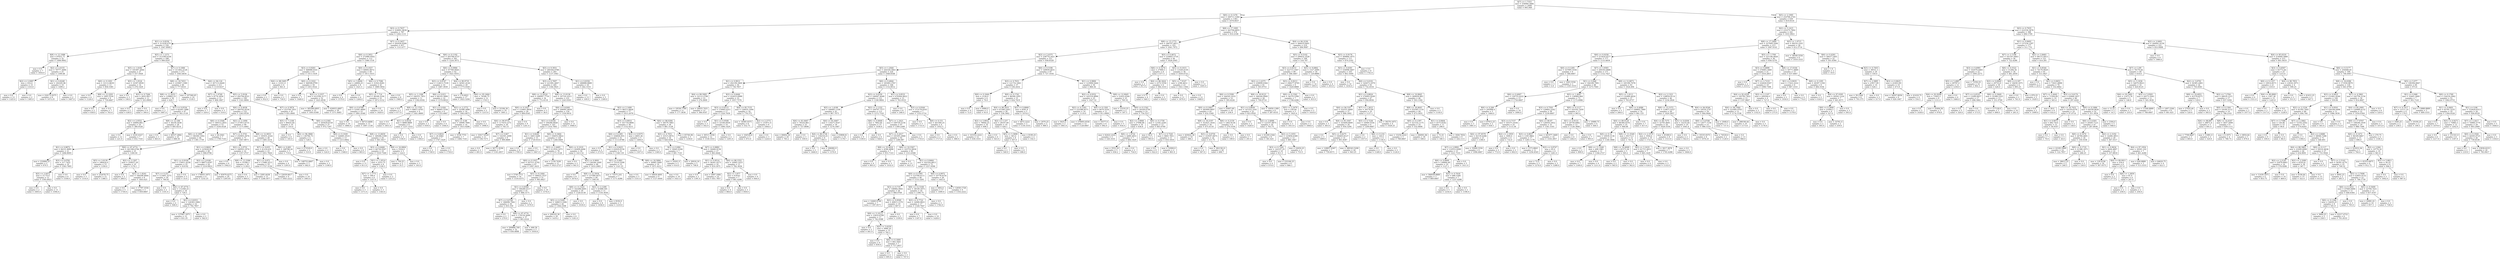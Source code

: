 digraph Tree {
node [shape=box] ;
0 [label="X[7] <= 1.7353\nmse = 334069.3484\nsamples = 2000\nvalue = 995.949"] ;
1 [label="X[0] <= 0.1276\nmse = 349711.5364\nsamples = 1361\nvalue = 1079.0037"] ;
0 -> 1 [labeldistance=2.5, labelangle=45, headlabel="True"] ;
2 [label="X[3] <= 0.7637\nmse = 318091.0838\nsamples = 787\nvalue = 1202.1131"] ;
1 -> 2 ;
3 [label="X[1] <= 0.8256\nmse = 313226.679\nsamples = 330\nvalue = 1047.8909"] ;
2 -> 3 ;
4 [label="X[8] <= 12.1088\nmse = 97631.71\nsamples = 32\nvalue = 1498.9062"] ;
3 -> 4 ;
5 [label="mse = 0.0\nsamples = 7\nvalue = 1854.0"] ;
4 -> 5 ;
6 [label="X[2] <= 2.0155\nmse = 79777.3696\nsamples = 25\nvalue = 1399.48"] ;
4 -> 6 ;
7 [label="X[2] <= 2.0087\nmse = 416.0\nsamples = 15\nvalue = 1333.0"] ;
6 -> 7 ;
8 [label="mse = 0.0\nsamples = 13\nvalue = 1325.0"] ;
7 -> 8 ;
9 [label="mse = 0.0\nsamples = 2\nvalue = 1385.0"] ;
7 -> 9 ;
10 [label="X[1] <= 0.8248\nmse = 182245.96\nsamples = 10\nvalue = 1499.2"] ;
6 -> 10 ;
11 [label="mse = 224175.9375\nsamples = 8\nvalue = 1472.25"] ;
10 -> 11 ;
12 [label="mse = 0.0\nsamples = 2\nvalue = 1607.0"] ;
10 -> 12 ;
13 [label="X[5] <= 1.1273\nmse = 312189.0336\nsamples = 298\nvalue = 999.4597"] ;
3 -> 13 ;
14 [label="X[5] <= 1.0182\nmse = 105387.2044\nsamples = 27\nvalue = 557.5926"] ;
13 -> 14 ;
15 [label="X[0] <= 0.1001\nmse = 33112.8639\nsamples = 13\nvalue = 858.5385"] ;
14 -> 15 ;
16 [label="mse = 0.0\nsamples = 4\nvalue = 1126.0"] ;
15 -> 16 ;
17 [label="X[8] <= 12.2293\nmse = 1905.5556\nsamples = 9\nvalue = 739.6667"] ;
15 -> 17 ;
18 [label="mse = 0.0\nsamples = 2\nvalue = 658.0"] ;
17 -> 18 ;
19 [label="mse = 0.0\nsamples = 7\nvalue = 763.0"] ;
17 -> 19 ;
20 [label="X[5] <= 1.0524\nmse = 10307.6939\nsamples = 14\nvalue = 278.1429"] ;
14 -> 20 ;
21 [label="mse = 0.0\nsamples = 3\nvalue = 106.0"] ;
20 -> 21 ;
22 [label="X[3] <= 0.7266\nmse = 2832.9917\nsamples = 11\nvalue = 325.0909"] ;
20 -> 22 ;
23 [label="mse = 0.0\nsamples = 2\nvalue = 438.0"] ;
22 -> 23 ;
24 [label="mse = 0.0\nsamples = 9\nvalue = 300.0"] ;
22 -> 24 ;
25 [label="X[7] <= 0.1066\nmse = 311402.2128\nsamples = 271\nvalue = 1043.4834"] ;
13 -> 25 ;
26 [label="X[8] <= 18.7453\nmse = 235847.1389\nsamples = 60\nvalue = 777.8333"] ;
25 -> 26 ;
27 [label="X[8] <= 11.0253\nmse = 129883.53\nsamples = 50\nvalue = 629.7"] ;
26 -> 27 ;
28 [label="mse = 0.0\nsamples = 3\nvalue = 1687.0"] ;
27 -> 28 ;
29 [label="X[7] <= 0.0534\nmse = 62265.1888\nsamples = 47\nvalue = 562.2128"] ;
27 -> 29 ;
30 [label="X[2] <= 2.0552\nmse = 44894.892\nsamples = 19\nvalue = 380.0526"] ;
29 -> 30 ;
31 [label="mse = 0.0\nsamples = 12\nvalue = 221.0"] ;
30 -> 31 ;
32 [label="mse = 4145.6327\nsamples = 7\nvalue = 652.7143"] ;
30 -> 32 ;
33 [label="X[8] <= 12.188\nmse = 36256.5038\nsamples = 28\nvalue = 685.8214"] ;
29 -> 33 ;
34 [label="mse = 0.0\nsamples = 3\nvalue = 663.0"] ;
33 -> 34 ;
35 [label="mse = 40537.2864\nsamples = 25\nvalue = 688.56"] ;
33 -> 35 ;
36 [label="mse = 107360.65\nsamples = 10\nvalue = 1518.5"] ;
26 -> 36 ;
37 [label="X[4] <= 84.124\nmse = 307113.4449\nsamples = 211\nvalue = 1119.0237"] ;
25 -> 37 ;
38 [label="X[7] <= 1.0749\nmse = 8774.3056\nsamples = 12\nvalue = 408.1667"] ;
37 -> 38 ;
39 [label="mse = 0.0\nsamples = 7\nvalue = 329.0"] ;
38 -> 39 ;
40 [label="mse = 0.0\nsamples = 5\nvalue = 519.0"] ;
38 -> 40 ;
41 [label="X[5] <= 5.9104\nmse = 292794.8521\nsamples = 199\nvalue = 1161.8894"] ;
37 -> 41 ;
42 [label="X[6] <= 0.4038\nmse = 260762.8334\nsamples = 152\nvalue = 1263.9539"] ;
41 -> 42 ;
43 [label="X[6] <= 0.3546\nmse = 190512.2855\nsamples = 53\nvalue = 1436.4528"] ;
42 -> 43 ;
44 [label="X[6] <= 0.1895\nmse = 196360.1002\nsamples = 46\nvalue = 1381.1739"] ;
43 -> 44 ;
45 [label="X[1] <= 0.8872\nmse = 94331.8685\nsamples = 21\nvalue = 1496.8095"] ;
44 -> 45 ;
46 [label="mse = 232806.25\nsamples = 2\nvalue = 670.5"] ;
45 -> 46 ;
47 [label="X[3] <= 0.6782\nmse = 317.7452\nsamples = 19\nvalue = 1583.7895"] ;
45 -> 47 ;
48 [label="X[5] <= 2.0472\nmse = 15.7515\nsamples = 13\nvalue = 1595.6923"] ;
47 -> 48 ;
49 [label="mse = 0.0\nsamples = 2\nvalue = 1605.0"] ;
48 -> 49 ;
50 [label="mse = 0.0\nsamples = 11\nvalue = 1594.0"] ;
48 -> 50 ;
51 [label="mse = 0.0\nsamples = 6\nvalue = 1558.0"] ;
47 -> 51 ;
52 [label="X[4] <= 87.4774\nmse = 261396.6784\nsamples = 25\nvalue = 1284.04"] ;
44 -> 52 ;
53 [label="X[5] <= 3.0139\nmse = 186424.0\nsamples = 15\nvalue = 1356.0"] ;
52 -> 53 ;
54 [label="mse = 0.0\nsamples = 3\nvalue = 1314.0"] ;
53 -> 54 ;
55 [label="mse = 232478.75\nsamples = 12\nvalue = 1366.5"] ;
53 -> 55 ;
56 [label="X[2] <= 2.1307\nmse = 354437.29\nsamples = 10\nvalue = 1176.1"] ;
52 -> 56 ;
57 [label="mse = 0.0\nsamples = 2\nvalue = 266.0"] ;
56 -> 57 ;
58 [label="X[5] <= 1.8241\nmse = 184208.4844\nsamples = 8\nvalue = 1403.625"] ;
56 -> 58 ;
59 [label="mse = 0.0\nsamples = 5\nvalue = 1730.0"] ;
58 -> 59 ;
60 [label="mse = 17797.5556\nsamples = 3\nvalue = 859.6667"] ;
58 -> 60 ;
61 [label="mse = 44.2041\nsamples = 7\nvalue = 1799.7143"] ;
43 -> 61 ;
62 [label="X[2] <= 2.1499\nmse = 273913.6731\nsamples = 99\nvalue = 1171.6061"] ;
42 -> 62 ;
63 [label="X[7] <= 0.3741\nmse = 250903.3676\nsamples = 71\nvalue = 1047.8873"] ;
62 -> 63 ;
64 [label="X[1] <= 0.9602\nmse = 225628.02\nsamples = 49\nvalue = 908.9796"] ;
63 -> 64 ;
65 [label="X[1] <= 0.9104\nmse = 176911.8336\nsamples = 25\nvalue = 619.92"] ;
64 -> 65 ;
66 [label="X[7] <= 0.251\nmse = 113491.3275\nsamples = 20\nvalue = 766.65"] ;
65 -> 66 ;
67 [label="mse = 0.0\nsamples = 2\nvalue = 1101.0"] ;
66 -> 67 ;
68 [label="X[4] <= 87.4774\nmse = 112300.25\nsamples = 18\nvalue = 729.5"] ;
66 -> 68 ;
69 [label="mse = 0.0\nsamples = 4\nvalue = 508.0"] ;
68 -> 69 ;
70 [label="X[1] <= 0.8353\nmse = 126363.1684\nsamples = 14\nvalue = 792.7857"] ;
68 -> 70 ;
71 [label="mse = 137067.1875\nsamples = 12\nvalue = 831.25"] ;
70 -> 71 ;
72 [label="mse = 0.0\nsamples = 2\nvalue = 562.0"] ;
70 -> 72 ;
73 [label="mse = 0.0\nsamples = 5\nvalue = 33.0"] ;
65 -> 73 ;
74 [label="X[2] <= 2.0166\nmse = 98673.6597\nsamples = 24\nvalue = 1210.0833"] ;
64 -> 74 ;
75 [label="mse = 176055.1875\nsamples = 4\nvalue = 1232.25"] ;
74 -> 75 ;
76 [label="mse = 83079.4275\nsamples = 20\nvalue = 1205.65"] ;
74 -> 76 ;
77 [label="X[2] <= 2.0752\nmse = 168503.1074\nsamples = 22\nvalue = 1357.2727"] ;
63 -> 77 ;
78 [label="mse = 0.0\nsamples = 6\nvalue = 1942.0"] ;
77 -> 78 ;
79 [label="X[8] <= 13.3396\nmse = 55396.5\nsamples = 16\nvalue = 1138.0"] ;
77 -> 79 ;
80 [label="mse = 0.0\nsamples = 3\nvalue = 660.0"] ;
79 -> 80 ;
81 [label="mse = 3285.4438\nsamples = 13\nvalue = 1248.3077"] ;
79 -> 81 ;
82 [label="X[8] <= 12.0653\nmse = 195031.4324\nsamples = 28\nvalue = 1485.3214"] ;
62 -> 82 ;
83 [label="X[7] <= 0.635\nmse = 41216.431\nsamples = 23\nvalue = 1651.7826"] ;
82 -> 83 ;
84 [label="X[1] <= 0.872\nmse = 17088.3213\nsamples = 19\nvalue = 1727.3158"] ;
83 -> 84 ;
85 [label="mse = 22639.0617\nsamples = 9\nvalue = 1643.2222"] ;
84 -> 85 ;
86 [label="mse = 0.0\nsamples = 10\nvalue = 1803.0"] ;
84 -> 86 ;
87 [label="mse = 0.0\nsamples = 4\nvalue = 1293.0"] ;
83 -> 87 ;
88 [label="X[6] <= 0.683\nmse = 188788.24\nsamples = 5\nvalue = 719.6"] ;
82 -> 88 ;
89 [label="mse = 148752.6667\nsamples = 3\nvalue = 462.0"] ;
88 -> 89 ;
90 [label="mse = 0.0\nsamples = 2\nvalue = 1106.0"] ;
88 -> 90 ;
91 [label="X[7] <= 0.5874\nmse = 253744.7931\nsamples = 47\nvalue = 831.8085"] ;
41 -> 91 ;
92 [label="X[5] <= 7.1166\nmse = 86425.64\nsamples = 10\nvalue = 310.4"] ;
91 -> 92 ;
93 [label="mse = 0.0\nsamples = 6\nvalue = 165.0"] ;
92 -> 93 ;
94 [label="X[4] <= 96.3868\nmse = 136784.75\nsamples = 4\nvalue = 528.5"] ;
92 -> 94 ;
95 [label="mse = 273529.0\nsamples = 2\nvalue = 533.0"] ;
94 -> 95 ;
96 [label="mse = 0.0\nsamples = 2\nvalue = 524.0"] ;
94 -> 96 ;
97 [label="X[6] <= 0.2385\nmse = 205629.8729\nsamples = 37\nvalue = 972.7297"] ;
91 -> 97 ;
98 [label="X[0] <= 0.1029\nmse = 144681.0533\nsamples = 13\nvalue = 1215.8462"] ;
97 -> 98 ;
99 [label="mse = 0.0\nsamples = 7\nvalue = 1568.0"] ;
98 -> 99 ;
100 [label="mse = 0.0\nsamples = 6\nvalue = 805.0"] ;
98 -> 100 ;
101 [label="X[8] <= 13.6659\nmse = 189286.5399\nsamples = 24\nvalue = 841.0417"] ;
97 -> 101 ;
102 [label="X[3] <= 0.6468\nmse = 66736.9307\nsamples = 19\nvalue = 1029.7368"] ;
101 -> 102 ;
103 [label="mse = 0.0\nsamples = 11\nvalue = 811.0"] ;
102 -> 103 ;
104 [label="X[1] <= 1.0514\nmse = 2253.75\nsamples = 8\nvalue = 1330.5"] ;
102 -> 104 ;
105 [label="X[7] <= 1.1771\nmse = 196.0\nsamples = 6\nvalue = 1357.0"] ;
104 -> 105 ;
106 [label="mse = 0.0\nsamples = 3\nvalue = 1371.0"] ;
105 -> 106 ;
107 [label="mse = 0.0\nsamples = 3\nvalue = 1343.0"] ;
105 -> 107 ;
108 [label="mse = 0.0\nsamples = 2\nvalue = 1251.0"] ;
104 -> 108 ;
109 [label="X[8] <= 16.0804\nmse = 5524.0\nsamples = 5\nvalue = 124.0"] ;
101 -> 109 ;
110 [label="mse = 756.25\nsamples = 2\nvalue = 35.5"] ;
109 -> 110 ;
111 [label="mse = 0.0\nsamples = 3\nvalue = 183.0"] ;
109 -> 111 ;
112 [label="X[7] <= 0.3457\nmse = 292026.9584\nsamples = 457\nvalue = 1313.477"] ;
2 -> 112 ;
113 [label="X[6] <= 0.3951\nmse = 272980.9502\nsamples = 112\nvalue = 1588.1518"] ;
112 -> 113 ;
114 [label="X[3] <= 0.9261\nmse = 368086.9161\nsamples = 63\nvalue = 1413.1429"] ;
113 -> 114 ;
115 [label="X[4] <= 88.5485\nmse = 12321.0\nsamples = 4\nvalue = 841.0"] ;
114 -> 115 ;
116 [label="mse = 0.0\nsamples = 2\nvalue = 952.0"] ;
115 -> 116 ;
117 [label="mse = 0.0\nsamples = 2\nvalue = 730.0"] ;
115 -> 117 ;
118 [label="X[0] <= 0.1022\nmse = 368508.9785\nsamples = 59\nvalue = 1451.9322"] ;
114 -> 118 ;
119 [label="mse = 0.0\nsamples = 7\nvalue = 1649.0"] ;
118 -> 119 ;
120 [label="X[2] <= 2.2357\nmse = 412184.3177\nsamples = 52\nvalue = 1425.4038"] ;
118 -> 120 ;
121 [label="mse = 385288.6805\nsamples = 23\nvalue = 1493.4348"] ;
120 -> 121 ;
122 [label="mse = 426933.4887\nsamples = 29\nvalue = 1371.4483"] ;
120 -> 122 ;
123 [label="X[0] <= 0.1027\nmse = 60692.6672\nsamples = 49\nvalue = 1813.1633"] ;
113 -> 123 ;
124 [label="X[5] <= 3.8004\nmse = 24806.25\nsamples = 8\nvalue = 1421.5"] ;
123 -> 124 ;
125 [label="mse = 0.0\nsamples = 4\nvalue = 1579.0"] ;
124 -> 125 ;
126 [label="mse = 0.0\nsamples = 4\nvalue = 1264.0"] ;
124 -> 126 ;
127 [label="X[6] <= 0.7586\nmse = 31922.8281\nsamples = 41\nvalue = 1889.5854"] ;
123 -> 127 ;
128 [label="X[5] <= 7.714\nmse = 38168.3104\nsamples = 33\nvalue = 1872.5152"] ;
127 -> 128 ;
129 [label="X[6] <= 0.4788\nmse = 53581.9849\nsamples = 23\nvalue = 1891.4348"] ;
128 -> 129 ;
130 [label="mse = 0.0\nsamples = 10\nvalue = 1884.0"] ;
129 -> 130 ;
131 [label="mse = 94723.6686\nsamples = 13\nvalue = 1897.1538"] ;
129 -> 131 ;
132 [label="mse = 0.0\nsamples = 10\nvalue = 1829.0"] ;
128 -> 132 ;
133 [label="mse = 0.0\nsamples = 8\nvalue = 1960.0"] ;
127 -> 133 ;
134 [label="X[6] <= 0.1192\nmse = 265766.0737\nsamples = 345\nvalue = 1224.3072"] ;
112 -> 134 ;
135 [label="X[6] <= 0.0966\nmse = 97768.0926\nsamples = 62\nvalue = 1621.9355"] ;
134 -> 135 ;
136 [label="X[3] <= 0.8747\nmse = 114613.7539\nsamples = 33\nvalue = 1487.3939"] ;
135 -> 136 ;
137 [label="X[5] <= 1.1306\nmse = 160351.7851\nsamples = 11\nvalue = 1302.8182"] ;
136 -> 137 ;
138 [label="mse = 0.0\nsamples = 2\nvalue = 677.0"] ;
137 -> 138 ;
139 [label="X[8] <= 12.1763\nmse = 89611.8765\nsamples = 9\nvalue = 1441.8889"] ;
137 -> 139 ;
140 [label="mse = 0.0\nsamples = 3\nvalue = 1851.0"] ;
139 -> 140 ;
141 [label="X[1] <= 0.8534\nmse = 8888.8889\nsamples = 6\nvalue = 1237.3333"] ;
139 -> 141 ;
142 [label="mse = 0.0\nsamples = 2\nvalue = 1104.0"] ;
141 -> 142 ;
143 [label="mse = 0.0\nsamples = 4\nvalue = 1304.0"] ;
141 -> 143 ;
144 [label="X[6] <= 0.015\nmse = 66193.5806\nsamples = 22\nvalue = 1579.6818"] ;
136 -> 144 ;
145 [label="X[1] <= 0.926\nmse = 86805.5556\nsamples = 6\nvalue = 1355.6667"] ;
144 -> 145 ;
146 [label="mse = 0.0\nsamples = 2\nvalue = 939.0"] ;
145 -> 146 ;
147 [label="mse = 0.0\nsamples = 4\nvalue = 1564.0"] ;
145 -> 147 ;
148 [label="X[2] <= 2.2772\nmse = 32588.5898\nsamples = 16\nvalue = 1663.6875"] ;
144 -> 148 ;
149 [label="X[5] <= 4.08\nmse = 18996.7806\nsamples = 14\nvalue = 1615.9286"] ;
148 -> 149 ;
150 [label="X[7] <= 0.6832\nmse = 20.4082\nsamples = 7\nvalue = 1747.1429"] ;
149 -> 150 ;
151 [label="mse = 0.0\nsamples = 2\nvalue = 1740.0"] ;
150 -> 151 ;
152 [label="mse = 0.0\nsamples = 5\nvalue = 1750.0"] ;
150 -> 152 ;
153 [label="mse = 3538.7755\nsamples = 7\nvalue = 1484.7143"] ;
149 -> 153 ;
154 [label="mse = 0.0\nsamples = 2\nvalue = 1998.0"] ;
148 -> 154 ;
155 [label="X[4] <= 90.9735\nmse = 34561.4126\nsamples = 29\nvalue = 1775.0345"] ;
135 -> 155 ;
156 [label="mse = 174.6021\nsamples = 17\nvalue = 1825.5294"] ;
155 -> 156 ;
157 [label="X[4] <= 95.2464\nmse = 74546.75\nsamples = 12\nvalue = 1703.5"] ;
155 -> 157 ;
158 [label="mse = 0.0\nsamples = 2\nvalue = 1215.0"] ;
157 -> 158 ;
159 [label="mse = 32184.36\nsamples = 10\nvalue = 1801.2"] ;
157 -> 159 ;
160 [label="X[5] <= 9.3931\nmse = 260344.0788\nsamples = 283\nvalue = 1137.1943"] ;
134 -> 160 ;
161 [label="X[3] <= 0.7697\nmse = 223381.4007\nsamples = 265\nvalue = 1184.3925"] ;
160 -> 161 ;
162 [label="X[8] <= 12.9524\nmse = 206947.7716\nsamples = 34\nvalue = 772.4118"] ;
161 -> 162 ;
163 [label="X[0] <= 0.1027\nmse = 133601.8954\nsamples = 29\nvalue = 899.0345"] ;
162 -> 163 ;
164 [label="X[4] <= 90.9735\nmse = 117419.1275\nsamples = 20\nvalue = 745.15"] ;
163 -> 164 ;
165 [label="mse = 33017.6529\nsamples = 11\nvalue = 536.7273"] ;
164 -> 165 ;
166 [label="X[7] <= 0.667\nmse = 102591.2099\nsamples = 9\nvalue = 999.8889"] ;
164 -> 166 ;
167 [label="mse = 0.0\nsamples = 2\nvalue = 491.0"] ;
166 -> 167 ;
168 [label="mse = 36771.9184\nsamples = 7\nvalue = 1145.2857"] ;
166 -> 168 ;
169 [label="mse = 0.0\nsamples = 9\nvalue = 1241.0"] ;
163 -> 169 ;
170 [label="mse = 0.0\nsamples = 5\nvalue = 38.0"] ;
162 -> 170 ;
171 [label="X[8] <= 13.0136\nmse = 197141.6311\nsamples = 231\nvalue = 1245.0303"] ;
161 -> 171 ;
172 [label="X[6] <= 0.6269\nmse = 206991.6654\nsamples = 154\nvalue = 1359.9416"] ;
171 -> 172 ;
173 [label="X[1] <= 0.8356\nmse = 194266.8928\nsamples = 143\nvalue = 1314.7063"] ;
172 -> 173 ;
174 [label="X[1] <= 0.8249\nmse = 3465.5289\nsamples = 15\nvalue = 1729.9333"] ;
173 -> 174 ;
175 [label="mse = 0.0\nsamples = 8\nvalue = 1785.0"] ;
174 -> 175 ;
176 [label="mse = 0.0\nsamples = 7\nvalue = 1667.0"] ;
174 -> 176 ;
177 [label="X[6] <= 0.3464\nmse = 194053.9822\nsamples = 128\nvalue = 1266.0469"] ;
173 -> 177 ;
178 [label="X[2] <= 2.4485\nmse = 211916.1473\nsamples = 78\nvalue = 1171.5128"] ;
177 -> 178 ;
179 [label="X[0] <= 0.1027\nmse = 207511.4792\nsamples = 67\nvalue = 1097.3433"] ;
178 -> 179 ;
180 [label="mse = 5740.3711\nsamples = 16\nvalue = 1516.4375"] ;
179 -> 180 ;
181 [label="X[5] <= 8.1464\nmse = 198422.3537\nsamples = 51\nvalue = 965.8627"] ;
179 -> 181 ;
182 [label="X[1] <= 0.8584\nmse = 196280.4117\nsamples = 41\nvalue = 866.3171"] ;
181 -> 182 ;
183 [label="X[7] <= 0.6708\nmse = 186698.7942\nsamples = 39\nvalue = 835.359"] ;
182 -> 183 ;
184 [label="mse = 0.0\nsamples = 2\nvalue = 279.0"] ;
183 -> 184 ;
185 [label="X[4] <= 87.4774\nmse = 179154.5698\nsamples = 37\nvalue = 865.4324"] ;
183 -> 185 ;
186 [label="mse = 200866.749\nsamples = 32\nvalue = 836.4688"] ;
185 -> 186 ;
187 [label="mse = 466.56\nsamples = 5\nvalue = 1050.8"] ;
185 -> 187 ;
188 [label="mse = 0.0\nsamples = 2\nvalue = 1470.0"] ;
182 -> 188 ;
189 [label="mse = 0.0\nsamples = 10\nvalue = 1374.0"] ;
181 -> 189 ;
190 [label="mse = 1150.7438\nsamples = 11\nvalue = 1623.2727"] ;
178 -> 190 ;
191 [label="X[0] <= 0.1019\nmse = 130499.4496\nsamples = 50\nvalue = 1413.52"] ;
177 -> 191 ;
192 [label="mse = 0.0\nsamples = 2\nvalue = 941.0"] ;
191 -> 192 ;
193 [label="X[3] <= 0.9091\nmse = 126246.1649\nsamples = 48\nvalue = 1433.2083"] ;
191 -> 193 ;
194 [label="mse = 0.0\nsamples = 8\nvalue = 1674.0"] ;
193 -> 194 ;
195 [label="X[8] <= 12.5934\nmse = 137580.0475\nsamples = 40\nvalue = 1385.05"] ;
193 -> 195 ;
196 [label="X[8] <= 11.5241\nmse = 162288.4495\nsamples = 29\nvalue = 1328.4138"] ;
195 -> 196 ;
197 [label="X[5] <= 4.5249\nmse = 168613.1006\nsamples = 26\nvalue = 1364.2308"] ;
196 -> 197 ;
198 [label="mse = 206103.36\nsamples = 20\nvalue = 1419.2"] ;
197 -> 198 ;
199 [label="mse = 0.0\nsamples = 6\nvalue = 1181.0"] ;
197 -> 199 ;
200 [label="mse = 0.0\nsamples = 3\nvalue = 1018.0"] ;
196 -> 200 ;
201 [label="X[2] <= 2.1299\nmse = 41688.595\nsamples = 11\nvalue = 1534.3636"] ;
195 -> 201 ;
202 [label="mse = 0.0\nsamples = 8\nvalue = 1656.0"] ;
201 -> 202 ;
203 [label="mse = 8192.0\nsamples = 3\nvalue = 1210.0"] ;
201 -> 203 ;
204 [label="mse = 0.0\nsamples = 11\nvalue = 1948.0"] ;
172 -> 204 ;
205 [label="X[2] <= 2.1499\nmse = 98213.9828\nsamples = 77\nvalue = 1015.2078"] ;
171 -> 205 ;
206 [label="X[3] <= 0.8914\nmse = 101718.9806\nsamples = 38\nvalue = 1152.4211"] ;
205 -> 206 ;
207 [label="X[6] <= 0.2385\nmse = 104826.955\nsamples = 33\nvalue = 1113.8788"] ;
206 -> 207 ;
208 [label="mse = 0.0\nsamples = 2\nvalue = 273.0"] ;
207 -> 208 ;
209 [label="X[1] <= 0.9425\nmse = 63029.0156\nsamples = 31\nvalue = 1168.129"] ;
207 -> 209 ;
210 [label="X[1] <= 0.883\nmse = 75510.5208\nsamples = 12\nvalue = 1321.25"] ;
209 -> 210 ;
211 [label="mse = 75575.102\nsamples = 7\nvalue = 1171.4286"] ;
210 -> 211 ;
212 [label="mse = 0.0\nsamples = 5\nvalue = 1531.0"] ;
210 -> 212 ;
213 [label="X[8] <= 18.5884\nmse = 30985.5069\nsamples = 19\nvalue = 1071.4211"] ;
209 -> 213 ;
214 [label="mse = 59450.4691\nsamples = 9\nvalue = 1127.4444"] ;
213 -> 214 ;
215 [label="mse = 0.0\nsamples = 10\nvalue = 1021.0"] ;
213 -> 215 ;
216 [label="X[3] <= 0.9375\nmse = 6693.36\nsamples = 5\nvalue = 1406.8"] ;
206 -> 216 ;
217 [label="mse = 0.0\nsamples = 2\nvalue = 1507.0"] ;
216 -> 217 ;
218 [label="mse = 0.0\nsamples = 3\nvalue = 1340.0"] ;
216 -> 218 ;
219 [label="X[4] <= 98.0394\nmse = 58579.7883\nsamples = 39\nvalue = 881.5128"] ;
205 -> 219 ;
220 [label="X[5] <= 4.7051\nmse = 33515.0874\nsamples = 34\nvalue = 826.0294"] ;
219 -> 220 ;
221 [label="X[1] <= 0.884\nmse = 19045.9184\nsamples = 7\nvalue = 681.7143"] ;
220 -> 221 ;
222 [label="mse = 10201.0\nsamples = 2\nvalue = 614.0"] ;
221 -> 222 ;
223 [label="mse = 20016.16\nsamples = 5\nvalue = 708.8"] ;
221 -> 223 ;
224 [label="X[7] <= 0.8882\nmse = 30466.9136\nsamples = 27\nvalue = 863.4444"] ;
220 -> 224 ;
225 [label="X[1] <= 0.8514\nmse = 36261.0273\nsamples = 16\nvalue = 919.1875"] ;
224 -> 225 ;
226 [label="mse = 0.0\nsamples = 2\nvalue = 1391.0"] ;
225 -> 226 ;
227 [label="mse = 5097.1684\nsamples = 14\nvalue = 851.7857"] ;
225 -> 227 ;
228 [label="X[4] <= 88.1552\nmse = 10945.3223\nsamples = 11\nvalue = 782.3636"] ;
224 -> 228 ;
229 [label="X[2] <= 3.877\nmse = 8.8163\nsamples = 7\nvalue = 861.4286"] ;
228 -> 229 ;
230 [label="mse = 0.0\nsamples = 4\nvalue = 864.0"] ;
229 -> 230 ;
231 [label="mse = 0.0\nsamples = 3\nvalue = 858.0"] ;
229 -> 231 ;
232 [label="mse = 0.0\nsamples = 4\nvalue = 644.0"] ;
228 -> 232 ;
233 [label="mse = 65740.96\nsamples = 5\nvalue = 1258.8"] ;
219 -> 233 ;
234 [label="X[1] <= 0.8356\nmse = 288888.8889\nsamples = 18\nvalue = 442.3333"] ;
160 -> 234 ;
235 [label="mse = 0.0\nsamples = 13\nvalue = 109.0"] ;
234 -> 235 ;
236 [label="mse = 0.0\nsamples = 5\nvalue = 1309.0"] ;
234 -> 236 ;
237 [label="X[8] <= 17.1095\nmse = 343794.6855\nsamples = 574\nvalue = 910.2108"] ;
1 -> 237 ;
238 [label="X[8] <= 15.1772\nmse = 284707.0011\nsamples = 355\nvalue = 1041.7972"] ;
237 -> 238 ;
239 [label="X[2] <= 2.4375\nmse = 238774.2421\nsamples = 311\nvalue = 958.8328"] ;
238 -> 239 ;
240 [label="X[5] <= 1.2044\nmse = 244320.5843\nsamples = 224\nvalue = 1048.8348"] ;
239 -> 240 ;
241 [label="X[1] <= 0.9012\nmse = 292199.3469\nsamples = 56\nvalue = 736.7857"] ;
240 -> 241 ;
242 [label="X[4] <= 89.5995\nmse = 32112.2798\nsamples = 23\nvalue = 276.2609"] ;
241 -> 242 ;
243 [label="mse = 19536.7769\nsamples = 11\nvalue = 177.3636"] ;
242 -> 243 ;
244 [label="mse = 26455.7431\nsamples = 12\nvalue = 366.9167"] ;
242 -> 244 ;
245 [label="X[3] <= 0.6446\nmse = 222633.6988\nsamples = 33\nvalue = 1057.7576"] ;
241 -> 245 ;
246 [label="X[3] <= 0.6115\nmse = 170945.0311\nsamples = 17\nvalue = 1320.7059"] ;
245 -> 246 ;
247 [label="mse = 0.0\nsamples = 3\nvalue = 502.0"] ;
246 -> 247 ;
248 [label="X[1] <= 0.9508\nmse = 33166.6939\nsamples = 14\nvalue = 1496.1429"] ;
246 -> 248 ;
249 [label="mse = 30511.5556\nsamples = 12\nvalue = 1530.3333"] ;
248 -> 249 ;
250 [label="mse = 0.0\nsamples = 2\nvalue = 1291.0"] ;
248 -> 250 ;
251 [label="X[4] <= 85.7155\nmse = 126035.1094\nsamples = 16\nvalue = 778.375"] ;
245 -> 251 ;
252 [label="mse = 18385.9375\nsamples = 8\nvalue = 552.75"] ;
251 -> 252 ;
253 [label="X[2] <= 2.2772\nmse = 131871.0\nsamples = 8\nvalue = 1004.0"] ;
251 -> 253 ;
254 [label="mse = 164529.6\nsamples = 5\nvalue = 872.0"] ;
253 -> 254 ;
255 [label="mse = 0.0\nsamples = 3\nvalue = 1224.0"] ;
253 -> 255 ;
256 [label="X[6] <= 0.4844\nmse = 185083.3767\nsamples = 168\nvalue = 1152.8512"] ;
240 -> 256 ;
257 [label="X[3] <= 0.6359\nmse = 140047.4048\nsamples = 153\nvalue = 1190.9804"] ;
256 -> 257 ;
258 [label="X[5] <= 1.4199\nmse = 168485.1338\nsamples = 41\nvalue = 967.7073"] ;
257 -> 258 ;
259 [label="X[4] <= 81.6467\nmse = 78324.983\nsamples = 23\nvalue = 727.8696"] ;
258 -> 259 ;
260 [label="mse = 66602.56\nsamples = 20\nvalue = 783.2"] ;
259 -> 260 ;
261 [label="mse = 0.0\nsamples = 3\nvalue = 359.0"] ;
259 -> 261 ;
262 [label="X[4] <= 81.6467\nmse = 116271.9167\nsamples = 18\nvalue = 1274.1667"] ;
258 -> 262 ;
263 [label="X[4] <= 80.5726\nmse = 156218.25\nsamples = 8\nvalue = 1393.5"] ;
262 -> 263 ;
264 [label="mse = 0.0\nsamples = 2\nvalue = 1464.0"] ;
263 -> 264 ;
265 [label="mse = 206082.0\nsamples = 6\nvalue = 1370.0"] ;
263 -> 265 ;
266 [label="mse = 63808.61\nsamples = 10\nvalue = 1178.7"] ;
262 -> 266 ;
267 [label="X[2] <= 2.1332\nmse = 104707.7577\nsamples = 112\nvalue = 1272.7143"] ;
257 -> 267 ;
268 [label="X[6] <= 0.0646\nmse = 7862.64\nsamples = 15\nvalue = 1036.6"] ;
267 -> 268 ;
269 [label="mse = 0.0\nsamples = 9\nvalue = 1109.0"] ;
268 -> 269 ;
270 [label="mse = 0.0\nsamples = 6\nvalue = 928.0"] ;
268 -> 270 ;
271 [label="X[7] <= 1.2421\nmse = 109729.5156\nsamples = 97\nvalue = 1309.2268"] ;
267 -> 271 ;
272 [label="X[7] <= 0.2017\nmse = 105305.2968\nsamples = 92\nvalue = 1286.087"] ;
271 -> 272 ;
273 [label="X[8] <= 10.4016\nmse = 4596.4898\nsamples = 7\nvalue = 953.7143"] ;
272 -> 273 ;
274 [label="mse = 0.0\nsamples = 4\nvalue = 895.0"] ;
273 -> 274 ;
275 [label="mse = 0.0\nsamples = 3\nvalue = 1032.0"] ;
273 -> 275 ;
276 [label="X[8] <= 10.5567\nmse = 103752.0836\nsamples = 85\nvalue = 1313.4588"] ;
272 -> 276 ;
277 [label="mse = 0.0\nsamples = 13\nvalue = 1621.0"] ;
276 -> 277 ;
278 [label="X[1] <= 0.8464\nmse = 102324.4813\nsamples = 72\nvalue = 1257.9306"] ;
276 -> 278 ;
279 [label="X[0] <= 0.1995\nmse = 123766.6111\nsamples = 46\nvalue = 1153.3261"] ;
278 -> 279 ;
280 [label="X[3] <= 0.719\nmse = 108982.9941\nsamples = 26\nvalue = 966.0769"] ;
279 -> 280 ;
281 [label="mse = 14460.9796\nsamples = 7\nvalue = 1397.8571"] ;
280 -> 281 ;
282 [label="X[3] <= 0.8569\nmse = 49815.1579\nsamples = 19\nvalue = 807.0"] ;
280 -> 282 ;
283 [label="X[8] <= 11.8113\nmse = 15610.8789\nsamples = 17\nvalue = 742.0588"] ;
282 -> 283 ;
284 [label="mse = 0.0\nsamples = 2\nvalue = 441.0"] ;
283 -> 284 ;
285 [label="X[5] <= 5.6259\nmse = 3996.16\nsamples = 15\nvalue = 782.2"] ;
283 -> 285 ;
286 [label="mse = 0.0\nsamples = 8\nvalue = 839.0"] ;
285 -> 286 ;
287 [label="X[6] <= 0.1809\nmse = 662.2041\nsamples = 7\nvalue = 717.2857"] ;
285 -> 287 ;
288 [label="mse = 0.0\nsamples = 4\nvalue = 695.0"] ;
287 -> 288 ;
289 [label="mse = 0.0\nsamples = 3\nvalue = 747.0"] ;
287 -> 289 ;
290 [label="mse = 0.0\nsamples = 2\nvalue = 1359.0"] ;
282 -> 290 ;
291 [label="X[8] <= 12.5169\nmse = 38149.1875\nsamples = 20\nvalue = 1396.75"] ;
279 -> 291 ;
292 [label="X[3] <= 0.7722\nmse = 14068.0623\nsamples = 17\nvalue = 1328.7647"] ;
291 -> 292 ;
293 [label="mse = 0.0\nsamples = 7\nvalue = 1187.0"] ;
292 -> 293 ;
294 [label="mse = 0.0\nsamples = 10\nvalue = 1428.0"] ;
292 -> 294 ;
295 [label="mse = 0.0\nsamples = 3\nvalue = 1782.0"] ;
291 -> 295 ;
296 [label="X[6] <= 0.0972\nmse = 10778.6154\nsamples = 26\nvalue = 1443.0"] ;
278 -> 296 ;
297 [label="mse = 3402.0\nsamples = 17\nvalue = 1490.0"] ;
296 -> 297 ;
298 [label="mse = 12658.1728\nsamples = 9\nvalue = 1354.2222"] ;
296 -> 298 ;
299 [label="mse = 0.0\nsamples = 5\nvalue = 1735.0"] ;
271 -> 299 ;
300 [label="X[1] <= 0.8533\nmse = 478364.0622\nsamples = 15\nvalue = 763.9333"] ;
256 -> 300 ;
301 [label="mse = 0.0\nsamples = 8\nvalue = 248.0"] ;
300 -> 301 ;
302 [label="X[3] <= 0.9344\nmse = 373178.8163\nsamples = 7\nvalue = 1353.5714"] ;
300 -> 302 ;
303 [label="mse = 0.0\nsamples = 3\nvalue = 1755.0"] ;
302 -> 303 ;
304 [label="X[0] <= 0.151\nmse = 441560.25\nsamples = 4\nvalue = 1052.5"] ;
302 -> 304 ;
305 [label="mse = 0.0\nsamples = 2\nvalue = 1717.0"] ;
304 -> 305 ;
306 [label="mse = 0.0\nsamples = 2\nvalue = 388.0"] ;
304 -> 306 ;
307 [label="X[6] <= 0.5186\nmse = 149939.4031\nsamples = 87\nvalue = 727.1034"] ;
239 -> 307 ;
308 [label="X[3] <= 0.7031\nmse = 121732.1841\nsamples = 37\nvalue = 536.2432"] ;
307 -> 308 ;
309 [label="X[0] <= 0.1644\nmse = 2126.0\nsamples = 6\nvalue = 79.0"] ;
308 -> 309 ;
310 [label="mse = 0.0\nsamples = 4\nvalue = 72.0"] ;
309 -> 310 ;
311 [label="mse = 6084.0\nsamples = 2\nvalue = 93.0"] ;
309 -> 311 ;
312 [label="X[0] <= 0.1742\nmse = 96584.3205\nsamples = 31\nvalue = 624.7419"] ;
308 -> 312 ;
313 [label="X[4] <= 89.2031\nmse = 67266.2263\nsamples = 26\nvalue = 538.3462"] ;
312 -> 313 ;
314 [label="X[2] <= 5.8932\nmse = 78944.25\nsamples = 16\nvalue = 608.5"] ;
313 -> 314 ;
315 [label="mse = 103352.2222\nsamples = 12\nvalue = 630.3333"] ;
314 -> 315 ;
316 [label="mse = 0.0\nsamples = 4\nvalue = 543.0"] ;
314 -> 316 ;
317 [label="X[2] <= 5.337\nmse = 28107.69\nsamples = 10\nvalue = 426.1"] ;
313 -> 317 ;
318 [label="X[5] <= 5.5808\nmse = 363.0\nsamples = 8\nvalue = 507.0"] ;
317 -> 318 ;
319 [label="mse = 0.0\nsamples = 2\nvalue = 540.0"] ;
318 -> 319 ;
320 [label="mse = 0.0\nsamples = 6\nvalue = 496.0"] ;
318 -> 320 ;
321 [label="mse = 8190.25\nsamples = 2\nvalue = 102.5"] ;
317 -> 321 ;
322 [label="X[1] <= 0.8866\nmse = 8391.6\nsamples = 5\nvalue = 1074.0"] ;
312 -> 322 ;
323 [label="mse = 4672.2222\nsamples = 3\nvalue = 1130.3333"] ;
322 -> 323 ;
324 [label="mse = 2070.25\nsamples = 2\nvalue = 989.5"] ;
322 -> 324 ;
325 [label="X[1] <= 0.9806\nmse = 123908.5444\nsamples = 50\nvalue = 868.34"] ;
307 -> 325 ;
326 [label="X[2] <= 4.9352\nmse = 145518.4896\nsamples = 25\nvalue = 1027.52"] ;
325 -> 326 ;
327 [label="X[2] <= 4.1293\nmse = 233386.8571\nsamples = 14\nvalue = 1119.0"] ;
326 -> 327 ;
328 [label="mse = 5625.0\nsamples = 2\nvalue = 1061.0"] ;
327 -> 328 ;
329 [label="mse = 270693.0556\nsamples = 12\nvalue = 1128.6667"] ;
327 -> 329 ;
330 [label="X[0] <= 0.1393\nmse = 9479.3554\nsamples = 11\nvalue = 911.0909"] ;
326 -> 330 ;
331 [label="mse = 16577.0\nsamples = 6\nvalue = 892.0"] ;
330 -> 331 ;
332 [label="mse = 0.0\nsamples = 5\nvalue = 934.0"] ;
330 -> 332 ;
333 [label="X[8] <= 12.9045\nmse = 51622.0544\nsamples = 25\nvalue = 709.16"] ;
325 -> 333 ;
334 [label="mse = 12210.25\nsamples = 2\nvalue = 187.5"] ;
333 -> 334 ;
335 [label="X[0] <= 0.1541\nmse = 29328.0756\nsamples = 23\nvalue = 754.5217"] ;
333 -> 335 ;
336 [label="X[2] <= 3.9066\nmse = 27098.96\nsamples = 10\nvalue = 636.8"] ;
335 -> 336 ;
337 [label="mse = 62422.2222\nsamples = 3\nvalue = 526.3333"] ;
336 -> 337 ;
338 [label="X[6] <= 1.9722\nmse = 4489.2653\nsamples = 7\nvalue = 684.1429"] ;
336 -> 338 ;
339 [label="mse = 3552.16\nsamples = 5\nvalue = 656.2"] ;
338 -> 339 ;
340 [label="mse = 0.0\nsamples = 2\nvalue = 754.0"] ;
338 -> 340 ;
341 [label="X[0] <= 0.1758\nmse = 12182.2249\nsamples = 13\nvalue = 845.0769"] ;
335 -> 341 ;
342 [label="mse = 64.0\nsamples = 2\nvalue = 993.0"] ;
341 -> 342 ;
343 [label="X[7] <= 0.7545\nmse = 9683.7851\nsamples = 11\nvalue = 818.1818"] ;
341 -> 343 ;
344 [label="mse = 0.0\nsamples = 9\nvalue = 822.0"] ;
343 -> 344 ;
345 [label="mse = 52900.0\nsamples = 2\nvalue = 801.0"] ;
343 -> 345 ;
346 [label="X[5] <= 6.4672\nmse = 216843.5718\nsamples = 44\nvalue = 1628.2045"] ;
238 -> 346 ;
347 [label="X[6] <= 0.3274\nmse = 27969.5\nsamples = 8\nvalue = 677.5"] ;
346 -> 347 ;
348 [label="mse = 0.0\nsamples = 2\nvalue = 957.0"] ;
347 -> 348 ;
349 [label="X[4] <= 86.3424\nmse = 2572.5556\nsamples = 6\nvalue = 584.3333"] ;
347 -> 349 ;
350 [label="mse = 6.75\nsamples = 4\nvalue = 548.5"] ;
349 -> 350 ;
351 [label="mse = 0.0\nsamples = 2\nvalue = 656.0"] ;
349 -> 351 ;
352 [label="X[5] <= 9.1615\nmse = 13328.4159\nsamples = 36\nvalue = 1839.4722"] ;
346 -> 352 ;
353 [label="X[5] <= 7.9147\nmse = 2396.4612\nsamples = 23\nvalue = 1921.1304"] ;
352 -> 353 ;
354 [label="mse = 0.0\nsamples = 11\nvalue = 1870.0"] ;
353 -> 354 ;
355 [label="mse = 0.0\nsamples = 12\nvalue = 1968.0"] ;
353 -> 355 ;
356 [label="mse = 0.0\nsamples = 13\nvalue = 1695.0"] ;
352 -> 356 ;
357 [label="X[4] <= 94.2236\nmse = 366010.6401\nsamples = 219\nvalue = 696.9087"] ;
237 -> 357 ;
358 [label="X[5] <= 9.5102\nmse = 299432.3528\nsamples = 108\nvalue = 518.787"] ;
357 -> 358 ;
359 [label="X[3] <= 0.8151\nmse = 322715.3567\nsamples = 90\nvalue = 596.5667"] ;
358 -> 359 ;
360 [label="X[2] <= 2.4375\nmse = 239699.0364\nsamples = 81\nvalue = 503.9753"] ;
359 -> 360 ;
361 [label="X[6] <= 0.5599\nmse = 244541.9331\nsamples = 53\nvalue = 395.6226"] ;
360 -> 361 ;
362 [label="X[0] <= 0.1663\nmse = 285909.9697\nsamples = 43\nvalue = 432.5349"] ;
361 -> 362 ;
363 [label="X[8] <= 18.2197\nmse = 352421.1834\nsamples = 34\nvalue = 475.4118"] ;
362 -> 363 ;
364 [label="mse = 420422.56\nsamples = 10\nvalue = 388.2"] ;
363 -> 364 ;
365 [label="X[3] <= 0.6759\nmse = 319597.6875\nsamples = 24\nvalue = 511.75"] ;
363 -> 365 ;
366 [label="mse = 0.0\nsamples = 4\nvalue = 587.0"] ;
365 -> 366 ;
367 [label="mse = 382158.21\nsamples = 20\nvalue = 496.7"] ;
365 -> 367 ;
368 [label="X[6] <= 0.2159\nmse = 1462.9136\nsamples = 9\nvalue = 270.5556"] ;
362 -> 368 ;
369 [label="mse = 0.0\nsamples = 2\nvalue = 199.0"] ;
368 -> 369 ;
370 [label="mse = 0.0\nsamples = 7\nvalue = 291.0"] ;
368 -> 370 ;
371 [label="mse = 35607.69\nsamples = 10\nvalue = 236.9"] ;
361 -> 371 ;
372 [label="X[8] <= 18.9123\nmse = 166244.9949\nsamples = 28\nvalue = 709.0714"] ;
360 -> 372 ;
373 [label="X[1] <= 0.8836\nmse = 147252.3161\nsamples = 22\nvalue = 823.9545"] ;
372 -> 373 ;
374 [label="mse = 0.0\nsamples = 2\nvalue = 1426.0"] ;
373 -> 374 ;
375 [label="X[2] <= 2.6088\nmse = 122107.0875\nsamples = 20\nvalue = 763.75"] ;
373 -> 375 ;
376 [label="mse = 61200.2344\nsamples = 8\nvalue = 581.625"] ;
375 -> 376 ;
377 [label="X[2] <= 5.1055\nmse = 125856.6389\nsamples = 12\nvalue = 885.1667"] ;
375 -> 377 ;
378 [label="X[3] <= 0.7292\nmse = 142337.25\nsamples = 10\nvalue = 911.5"] ;
377 -> 378 ;
379 [label="mse = 0.0\nsamples = 4\nvalue = 979.0"] ;
378 -> 379 ;
380 [label="mse = 232166.25\nsamples = 6\nvalue = 866.5"] ;
378 -> 380 ;
381 [label="mse = 22650.25\nsamples = 2\nvalue = 753.5"] ;
377 -> 381 ;
382 [label="mse = 10050.1389\nsamples = 6\nvalue = 287.8333"] ;
372 -> 382 ;
383 [label="X[3] <= 0.9213\nmse = 298277.8765\nsamples = 9\nvalue = 1429.8889"] ;
359 -> 383 ;
384 [label="X[0] <= 0.1562\nmse = 34370.5306\nsamples = 7\nvalue = 1708.4286"] ;
383 -> 384 ;
385 [label="X[5] <= 5.2479\nmse = 230.64\nsamples = 5\nvalue = 1825.4"] ;
384 -> 385 ;
386 [label="mse = 0.0\nsamples = 3\nvalue = 1813.0"] ;
385 -> 386 ;
387 [label="mse = 0.0\nsamples = 2\nvalue = 1844.0"] ;
385 -> 387 ;
388 [label="mse = 0.0\nsamples = 2\nvalue = 1416.0"] ;
384 -> 388 ;
389 [label="mse = 0.0\nsamples = 2\nvalue = 455.0"] ;
383 -> 389 ;
390 [label="X[5] <= 9.6862\nmse = 1527.2099\nsamples = 18\nvalue = 129.8889"] ;
358 -> 390 ;
391 [label="mse = 0.0\nsamples = 14\nvalue = 109.0"] ;
390 -> 391 ;
392 [label="mse = 0.0\nsamples = 4\nvalue = 203.0"] ;
390 -> 392 ;
393 [label="X[3] <= 0.9176\nmse = 369884.1875\nsamples = 111\nvalue = 870.2162"] ;
357 -> 393 ;
394 [label="X[3] <= 0.6391\nmse = 334998.5607\nsamples = 103\nvalue = 802.5049"] ;
393 -> 394 ;
395 [label="mse = 0.0\nsamples = 10\nvalue = 1454.0"] ;
394 -> 395 ;
396 [label="X[6] <= 0.4102\nmse = 320473.1079\nsamples = 93\nvalue = 732.4516"] ;
394 -> 396 ;
397 [label="X[1] <= 0.8824\nmse = 276993.9249\nsamples = 47\nvalue = 956.8936"] ;
396 -> 397 ;
398 [label="X[4] <= 94.519\nmse = 332551.6669\nsamples = 37\nvalue = 908.1892"] ;
397 -> 398 ;
399 [label="mse = 0.0\nsamples = 3\nvalue = 383.0"] ;
398 -> 399 ;
400 [label="X[4] <= 95.1047\nmse = 335409.6609\nsamples = 34\nvalue = 954.5294"] ;
398 -> 400 ;
401 [label="mse = 0.0\nsamples = 3\nvalue = 1499.0"] ;
400 -> 401 ;
402 [label="X[5] <= 9.6275\nmse = 336403.8127\nsamples = 31\nvalue = 901.8387"] ;
400 -> 402 ;
403 [label="mse = 128857.8367\nsamples = 7\nvalue = 759.8571"] ;
402 -> 403 ;
404 [label="mse = 389343.5208\nsamples = 24\nvalue = 943.25"] ;
402 -> 404 ;
405 [label="X[7] <= 1.3623\nmse = 30179.09\nsamples = 10\nvalue = 1137.1"] ;
397 -> 405 ;
406 [label="X[5] <= 4.7238\nmse = 10949.5556\nsamples = 6\nvalue = 1209.6667"] ;
405 -> 406 ;
407 [label="mse = 0.0\nsamples = 2\nvalue = 1357.0"] ;
406 -> 407 ;
408 [label="X[6] <= 0.216\nmse = 144.0\nsamples = 4\nvalue = 1136.0"] ;
406 -> 408 ;
409 [label="mse = 0.0\nsamples = 2\nvalue = 1148.0"] ;
408 -> 409 ;
410 [label="mse = 0.0\nsamples = 2\nvalue = 1124.0"] ;
408 -> 410 ;
411 [label="mse = 39276.1875\nsamples = 4\nvalue = 1028.25"] ;
405 -> 411 ;
412 [label="X[8] <= 19.9845\nmse = 260839.983\nsamples = 46\nvalue = 503.1304"] ;
396 -> 412 ;
413 [label="X[8] <= 18.4643\nmse = 252565.1116\nsamples = 44\nvalue = 473.5455"] ;
412 -> 413 ;
414 [label="X[0] <= 0.1397\nmse = 321532.1175\nsamples = 33\nvalue = 532.0606"] ;
413 -> 414 ;
415 [label="mse = 15254.2222\nsamples = 3\nvalue = 768.6667"] ;
414 -> 415 ;
416 [label="mse = 346001.84\nsamples = 30\nvalue = 508.4"] ;
414 -> 416 ;
417 [label="X[1] <= 0.8464\nmse = 4575.8182\nsamples = 11\nvalue = 298.0"] ;
413 -> 417 ;
418 [label="mse = 72.25\nsamples = 2\nvalue = 180.5"] ;
417 -> 418 ;
419 [label="mse = 1826.7654\nsamples = 9\nvalue = 324.1111"] ;
417 -> 419 ;
420 [label="mse = 0.0\nsamples = 2\nvalue = 1154.0"] ;
412 -> 420 ;
421 [label="mse = 0.0\nsamples = 8\nvalue = 1742.0"] ;
393 -> 421 ;
422 [label="X[5] <= 2.1995\nmse = 254768.3745\nsamples = 639\nvalue = 819.0516"] ;
0 -> 422 [labeldistance=2.5, labelangle=-45, headlabel="False"] ;
423 [label="X[2] <= 5.1415\nmse = 235275.7892\nsamples = 241\nvalue = 1031.8921"] ;
422 -> 423 ;
424 [label="X[8] <= 17.2469\nmse = 227009.3284\nsamples = 213\nvalue = 1087.0141"] ;
423 -> 424 ;
425 [label="X[6] <= 0.0258\nmse = 215424.0577\nsamples = 177\nvalue = 1133.4859"] ;
424 -> 425 ;
426 [label="X[0] <= 0.1295\nmse = 337995.5556\nsamples = 6\nvalue = 584.6667"] ;
425 -> 426 ;
427 [label="mse = 0.0\nsamples = 3\nvalue = 4.0"] ;
426 -> 427 ;
428 [label="mse = 1643.5556\nsamples = 3\nvalue = 1165.3333"] ;
426 -> 428 ;
429 [label="X[7] <= 3.9583\nmse = 200183.9689\nsamples = 171\nvalue = 1152.7427"] ;
425 -> 429 ;
430 [label="X[1] <= 0.846\nmse = 184189.7991\nsamples = 88\nvalue = 1273.7045"] ;
429 -> 430 ;
431 [label="X[6] <= 0.4007\nmse = 139755.0222\nsamples = 15\nvalue = 1750.6667"] ;
430 -> 431 ;
432 [label="X[6] <= 0.206\nmse = 295998.4\nsamples = 5\nvalue = 1464.0"] ;
431 -> 432 ;
433 [label="mse = 0.0\nsamples = 3\nvalue = 1881.0"] ;
432 -> 433 ;
434 [label="mse = 87912.25\nsamples = 2\nvalue = 838.5"] ;
432 -> 434 ;
435 [label="mse = 0.0\nsamples = 10\nvalue = 1894.0"] ;
431 -> 435 ;
436 [label="X[5] <= 1.4047\nmse = 136969.964\nsamples = 73\nvalue = 1175.6986"] ;
430 -> 436 ;
437 [label="X[3] <= 0.7593\nmse = 129683.2242\nsamples = 56\nvalue = 1239.6607"] ;
436 -> 437 ;
438 [label="X[3] <= 0.7157\nmse = 105371.9104\nsamples = 25\nvalue = 1113.36"] ;
437 -> 438 ;
439 [label="X[4] <= 97.8579\nmse = 92159.4286\nsamples = 21\nvalue = 1186.0"] ;
438 -> 439 ;
440 [label="X[7] <= 2.9992\nmse = 110553.9289\nsamples = 15\nvalue = 1221.7333"] ;
439 -> 440 ;
441 [label="X[6] <= 0.6849\nmse = 138964.49\nsamples = 10\nvalue = 1127.1"] ;
440 -> 441 ;
442 [label="mse = 366938.8889\nsamples = 3\nvalue = 869.6667"] ;
441 -> 442 ;
443 [label="X[3] <= 0.7018\nmse = 686.5306\nsamples = 7\nvalue = 1237.4286"] ;
441 -> 443 ;
444 [label="mse = 0.0\nsamples = 5\nvalue = 1254.0"] ;
443 -> 444 ;
445 [label="mse = 0.0\nsamples = 2\nvalue = 1196.0"] ;
443 -> 445 ;
446 [label="mse = 0.0\nsamples = 5\nvalue = 1411.0"] ;
440 -> 446 ;
447 [label="mse = 35000.5556\nsamples = 6\nvalue = 1096.6667"] ;
439 -> 447 ;
448 [label="X[2] <= 2.1959\nmse = 1600.0\nsamples = 4\nvalue = 732.0"] ;
438 -> 448 ;
449 [label="mse = 0.0\nsamples = 2\nvalue = 772.0"] ;
448 -> 449 ;
450 [label="mse = 0.0\nsamples = 2\nvalue = 692.0"] ;
448 -> 450 ;
451 [label="X[4] <= 90.87\nmse = 126050.1852\nsamples = 31\nvalue = 1341.5161"] ;
437 -> 451 ;
452 [label="X[3] <= 0.8057\nmse = 1185.9862\nsamples = 17\nvalue = 1265.1176"] ;
451 -> 452 ;
453 [label="mse = 1573.8843\nsamples = 11\nvalue = 1256.4545"] ;
452 -> 453 ;
454 [label="X[3] <= 0.8747\nmse = 85.0\nsamples = 6\nvalue = 1281.0"] ;
452 -> 454 ;
455 [label="mse = 72.0\nsamples = 3\nvalue = 1274.0"] ;
454 -> 455 ;
456 [label="mse = 0.0\nsamples = 3\nvalue = 1288.0"] ;
454 -> 456 ;
457 [label="mse = 261977.3469\nsamples = 14\nvalue = 1434.2857"] ;
451 -> 457 ;
458 [label="X[0] <= 0.1117\nmse = 103102.7059\nsamples = 17\nvalue = 965.0"] ;
436 -> 458 ;
459 [label="X[1] <= 0.9133\nmse = 20756.6982\nsamples = 13\nvalue = 1126.3846"] ;
458 -> 459 ;
460 [label="mse = 0.0\nsamples = 6\nvalue = 1282.0"] ;
459 -> 460 ;
461 [label="mse = 0.0\nsamples = 7\nvalue = 993.0"] ;
459 -> 461 ;
462 [label="mse = 10980.75\nsamples = 4\nvalue = 440.5"] ;
458 -> 462 ;
463 [label="X[8] <= 12.6873\nmse = 185180.7078\nsamples = 83\nvalue = 1024.494"] ;
429 -> 463 ;
464 [label="X[5] <= 1.0111\nmse = 132489.4624\nsamples = 37\nvalue = 763.6757"] ;
463 -> 464 ;
465 [label="mse = 0.0\nsamples = 5\nvalue = 268.0"] ;
464 -> 465 ;
466 [label="X[6] <= 0.4086\nmse = 108802.7969\nsamples = 32\nvalue = 841.125"] ;
464 -> 466 ;
467 [label="X[4] <= 89.0129\nmse = 86384.9376\nsamples = 25\nvalue = 948.68"] ;
466 -> 467 ;
468 [label="X[0] <= 0.12\nmse = 10939.3136\nsamples = 13\nvalue = 1140.3846"] ;
467 -> 468 ;
469 [label="mse = 0.0\nsamples = 2\nvalue = 899.0"] ;
468 -> 469 ;
470 [label="X[8] <= 11.5549\nmse = 408.1983\nsamples = 11\nvalue = 1184.2727"] ;
468 -> 470 ;
471 [label="mse = 0.0\nsamples = 7\nvalue = 1169.0"] ;
470 -> 471 ;
472 [label="mse = 0.0\nsamples = 4\nvalue = 1211.0"] ;
470 -> 472 ;
473 [label="X[8] <= 11.5549\nmse = 85173.5\nsamples = 12\nvalue = 741.0"] ;
467 -> 473 ;
474 [label="X[8] <= 10.4008\nmse = 81573.36\nsamples = 5\nvalue = 595.2"] ;
473 -> 474 ;
475 [label="mse = 0.0\nsamples = 2\nvalue = 945.0"] ;
474 -> 475 ;
476 [label="mse = 0.0\nsamples = 3\nvalue = 362.0"] ;
474 -> 476 ;
477 [label="X[2] <= 3.1619\nmse = 61715.2653\nsamples = 7\nvalue = 845.1429"] ;
473 -> 477 ;
478 [label="mse = 0.0\nsamples = 4\nvalue = 630.0"] ;
477 -> 478 ;
479 [label="mse = 0.0\nsamples = 3\nvalue = 1132.0"] ;
477 -> 479 ;
480 [label="mse = 0.0\nsamples = 7\nvalue = 457.0"] ;
466 -> 480 ;
481 [label="X[2] <= 2.1323\nmse = 128834.8114\nsamples = 46\nvalue = 1234.2826"] ;
463 -> 481 ;
482 [label="X[8] <= 15.5372\nmse = 110671.6327\nsamples = 28\nvalue = 1420.2857"] ;
481 -> 482 ;
483 [label="X[4] <= 84.7275\nmse = 32793.4691\nsamples = 18\nvalue = 1628.5556"] ;
482 -> 483 ;
484 [label="X[2] <= 2.1079\nmse = 3504.6\nsamples = 10\nvalue = 1721.0"] ;
483 -> 484 ;
485 [label="mse = 3017.3878\nsamples = 7\nvalue = 1745.4286"] ;
484 -> 485 ;
486 [label="mse = 0.0\nsamples = 3\nvalue = 1664.0"] ;
484 -> 486 ;
487 [label="mse = 45369.0\nsamples = 8\nvalue = 1513.0"] ;
483 -> 487 ;
488 [label="X[3] <= 0.6304\nmse = 32235.64\nsamples = 10\nvalue = 1045.4"] ;
482 -> 488 ;
489 [label="mse = 0.0\nsamples = 2\nvalue = 922.0"] ;
488 -> 489 ;
490 [label="mse = 35535.9375\nsamples = 8\nvalue = 1076.25"] ;
488 -> 490 ;
491 [label="X[4] <= 84.8546\nmse = 19554.2747\nsamples = 18\nvalue = 944.9444"] ;
481 -> 491 ;
492 [label="X[6] <= 0.0748\nmse = 12677.7156\nsamples = 15\nvalue = 986.5333"] ;
491 -> 492 ;
493 [label="mse = 74529.0\nsamples = 2\nvalue = 1120.0"] ;
492 -> 493 ;
494 [label="mse = 0.0\nsamples = 13\nvalue = 966.0"] ;
492 -> 494 ;
495 [label="mse = 2048.0\nsamples = 3\nvalue = 737.0"] ;
491 -> 495 ;
496 [label="X[5] <= 1.1709\nmse = 221146.0826\nsamples = 36\nvalue = 858.5278"] ;
424 -> 496 ;
497 [label="X[3] <= 0.6896\nmse = 276683.3469\nsamples = 21\nvalue = 1016.2857"] ;
496 -> 497 ;
498 [label="mse = 0.0\nsamples = 2\nvalue = 233.0"] ;
497 -> 498 ;
499 [label="X[7] <= 2.7219\nmse = 234426.9307\nsamples = 19\nvalue = 1098.7368"] ;
497 -> 499 ;
500 [label="X[4] <= 92.4358\nmse = 195782.7822\nsamples = 15\nvalue = 1197.8667"] ;
499 -> 500 ;
501 [label="X[4] <= 84.7064\nmse = 221685.9763\nsamples = 13\nvalue = 1174.1538"] ;
500 -> 501 ;
502 [label="mse = 288190.44\nsamples = 10\nvalue = 1173.6"] ;
501 -> 502 ;
503 [label="mse = 0.0\nsamples = 3\nvalue = 1176.0"] ;
501 -> 503 ;
504 [label="mse = 0.0\nsamples = 2\nvalue = 1352.0"] ;
500 -> 504 ;
505 [label="X[2] <= 2.1107\nmse = 204304.0\nsamples = 4\nvalue = 727.0"] ;
499 -> 505 ;
506 [label="mse = 0.0\nsamples = 2\nvalue = 275.0"] ;
505 -> 506 ;
507 [label="mse = 0.0\nsamples = 2\nvalue = 1179.0"] ;
505 -> 507 ;
508 [label="X[8] <= 17.6164\nmse = 59771.6889\nsamples = 15\nvalue = 637.6667"] ;
496 -> 508 ;
509 [label="X[1] <= 0.9035\nmse = 17422.2222\nsamples = 6\nvalue = 867.3333"] ;
508 -> 509 ;
510 [label="mse = 0.0\nsamples = 2\nvalue = 1054.0"] ;
509 -> 510 ;
511 [label="mse = 0.0\nsamples = 4\nvalue = 774.0"] ;
509 -> 511 ;
512 [label="X[0] <= 0.1295\nmse = 29397.1358\nsamples = 9\nvalue = 484.5556"] ;
508 -> 512 ;
513 [label="mse = 0.0\nsamples = 2\nvalue = 634.0"] ;
512 -> 513 ;
514 [label="X[4] <= 97.0395\nmse = 29592.1224\nsamples = 7\nvalue = 441.8571"] ;
512 -> 514 ;
515 [label="X[6] <= 0.2808\nmse = 21004.5\nsamples = 4\nvalue = 327.0"] ;
514 -> 515 ;
516 [label="mse = 0.0\nsamples = 2\nvalue = 395.0"] ;
515 -> 516 ;
517 [label="mse = 32761.0\nsamples = 2\nvalue = 259.0"] ;
515 -> 517 ;
518 [label="mse = 0.0\nsamples = 3\nvalue = 595.0"] ;
514 -> 518 ;
519 [label="X[5] <= 1.0715\nmse = 99216.3163\nsamples = 28\nvalue = 612.5714"] ;
423 -> 519 ;
520 [label="mse = 38160.5556\nsamples = 6\nvalue = 1019.3333"] ;
519 -> 520 ;
521 [label="X[6] <= 0.4261\nmse = 58437.1405\nsamples = 22\nvalue = 501.6364"] ;
519 -> 521 ;
522 [label="mse = 1.0\nsamples = 2\nvalue = 18.0"] ;
521 -> 522 ;
523 [label="X[3] <= 0.7403\nmse = 38551.3\nsamples = 20\nvalue = 550.0"] ;
521 -> 523 ;
524 [label="X[7] <= 2.5885\nmse = 23917.09\nsamples = 10\nvalue = 626.1"] ;
523 -> 524 ;
525 [label="mse = 39.2344\nsamples = 8\nvalue = 703.375"] ;
524 -> 525 ;
526 [label="mse = 0.0\nsamples = 2\nvalue = 317.0"] ;
524 -> 526 ;
527 [label="X[3] <= 0.8625\nmse = 41603.09\nsamples = 10\nvalue = 473.9"] ;
523 -> 527 ;
528 [label="mse = 34507.8056\nsamples = 6\nvalue = 420.1667"] ;
527 -> 528 ;
529 [label="mse = 41418.75\nsamples = 4\nvalue = 554.5"] ;
527 -> 529 ;
530 [label="X[3] <= 0.7935\nmse = 222530.3678\nsamples = 398\nvalue = 690.1709"] ;
422 -> 530 ;
531 [label="X[1] <= 0.8492\nmse = 137234.1297\nsamples = 177\nvalue = 511.774"] ;
530 -> 531 ;
532 [label="X[7] <= 2.7196\nmse = 161167.0663\nsamples = 56\nvalue = 722.4286"] ;
531 -> 532 ;
533 [label="X[3] <= 0.6981\nmse = 102079.4483\nsamples = 22\nvalue = 1095.2273"] ;
532 -> 533 ;
534 [label="X[5] <= 5.4887\nmse = 69787.0\nsamples = 12\nvalue = 1256.0"] ;
533 -> 534 ;
535 [label="X[4] <= 92.9208\nmse = 71605.5\nsamples = 8\nvalue = 1151.0"] ;
534 -> 535 ;
536 [label="mse = 0.0\nsamples = 3\nvalue = 1438.0"] ;
535 -> 536 ;
537 [label="mse = 35494.56\nsamples = 5\nvalue = 978.8"] ;
535 -> 537 ;
538 [label="mse = 0.0\nsamples = 4\nvalue = 1466.0"] ;
534 -> 538 ;
539 [label="mse = 72592.01\nsamples = 10\nvalue = 902.3"] ;
533 -> 539 ;
540 [label="X[6] <= 0.5522\nmse = 51284.34\nsamples = 34\nvalue = 481.2059"] ;
532 -> 540 ;
541 [label="X[3] <= 0.6908\nmse = 29755.8\nsamples = 30\nvalue = 426.0"] ;
540 -> 541 ;
542 [label="X[7] <= 4.4516\nmse = 13289.0657\nsamples = 17\nvalue = 498.5882"] ;
541 -> 542 ;
543 [label="mse = 0.0\nsamples = 5\nvalue = 320.0"] ;
542 -> 543 ;
544 [label="mse = 0.0\nsamples = 12\nvalue = 573.0"] ;
542 -> 544 ;
545 [label="X[6] <= 0.3649\nmse = 35388.5325\nsamples = 13\nvalue = 331.0769"] ;
541 -> 545 ;
546 [label="mse = 117128.0\nsamples = 3\nvalue = 498.0"] ;
545 -> 546 ;
547 [label="mse = 0.0\nsamples = 10\nvalue = 281.0"] ;
545 -> 547 ;
548 [label="X[0] <= 0.187\nmse = 18458.1875\nsamples = 4\nvalue = 895.25"] ;
540 -> 548 ;
549 [label="mse = 0.0\nsamples = 2\nvalue = 761.0"] ;
548 -> 549 ;
550 [label="mse = 870.25\nsamples = 2\nvalue = 1029.5"] ;
548 -> 550 ;
551 [label="X[2] <= 2.8483\nmse = 96115.4913\nsamples = 121\nvalue = 414.281"] ;
531 -> 551 ;
552 [label="X[1] <= 0.8544\nmse = 74176.9029\nsamples = 81\nvalue = 313.3827"] ;
551 -> 552 ;
553 [label="mse = 0.0\nsamples = 5\nvalue = 20.0"] ;
552 -> 553 ;
554 [label="X[1] <= 0.8651\nmse = 73021.6898\nsamples = 76\nvalue = 332.6842"] ;
552 -> 554 ;
555 [label="X[7] <= 2.4442\nmse = 71204.64\nsamples = 10\nvalue = 565.4"] ;
554 -> 555 ;
556 [label="mse = 0.0\nsamples = 2\nvalue = 1099.0"] ;
555 -> 556 ;
557 [label="mse = 28.0\nsamples = 8\nvalue = 432.0"] ;
555 -> 557 ;
558 [label="X[3] <= 0.6174\nmse = 63848.1837\nsamples = 66\nvalue = 297.4242"] ;
554 -> 558 ;
559 [label="X[8] <= 16.7431\nmse = 10259.6378\nsamples = 14\nvalue = 97.0714"] ;
558 -> 559 ;
560 [label="X[1] <= 0.9073\nmse = 682.7431\nsamples = 12\nvalue = 56.9167"] ;
559 -> 560 ;
561 [label="mse = 0.0\nsamples = 7\nvalue = 79.0"] ;
560 -> 561 ;
562 [label="mse = 0.0\nsamples = 5\nvalue = 26.0"] ;
560 -> 562 ;
563 [label="mse = 0.0\nsamples = 2\nvalue = 338.0"] ;
559 -> 563 ;
564 [label="X[0] <= 0.1886\nmse = 64558.9626\nsamples = 52\nvalue = 351.3654"] ;
558 -> 564 ;
565 [label="X[6] <= 0.4301\nmse = 29283.7121\nsamples = 47\nvalue = 287.8936"] ;
564 -> 565 ;
566 [label="X[0] <= 0.1074\nmse = 26784.4691\nsamples = 18\nvalue = 159.5556"] ;
565 -> 566 ;
567 [label="mse = 22185.5969\nsamples = 14\nvalue = 122.7857"] ;
566 -> 567 ;
568 [label="X[0] <= 0.1719\nmse = 21586.1875\nsamples = 4\nvalue = 288.25"] ;
566 -> 568 ;
569 [label="mse = 38612.25\nsamples = 2\nvalue = 240.5"] ;
568 -> 569 ;
570 [label="mse = 0.0\nsamples = 2\nvalue = 336.0"] ;
568 -> 570 ;
571 [label="X[2] <= 2.3192\nmse = 14266.3853\nsamples = 29\nvalue = 367.5517"] ;
565 -> 571 ;
572 [label="X[1] <= 0.9634\nmse = 2604.4897\nsamples = 22\nvalue = 337.6818"] ;
571 -> 572 ;
573 [label="mse = 129.4336\nsamples = 16\nvalue = 367.9375"] ;
572 -> 573 ;
574 [label="X[4] <= 89.0911\nmse = 254.0\nsamples = 6\nvalue = 257.0"] ;
572 -> 574 ;
575 [label="mse = 0.0\nsamples = 2\nvalue = 277.0"] ;
574 -> 575 ;
576 [label="X[6] <= 1.2859\nmse = 81.0\nsamples = 4\nvalue = 247.0"] ;
574 -> 576 ;
577 [label="mse = 0.0\nsamples = 2\nvalue = 238.0"] ;
576 -> 577 ;
578 [label="mse = 0.0\nsamples = 2\nvalue = 256.0"] ;
576 -> 578 ;
579 [label="X[4] <= 97.1954\nmse = 39301.102\nsamples = 7\nvalue = 461.4286"] ;
571 -> 579 ;
580 [label="mse = 826.8889\nsamples = 3\nvalue = 513.3333"] ;
579 -> 580 ;
581 [label="mse = 64620.75\nsamples = 4\nvalue = 422.5"] ;
579 -> 581 ;
582 [label="mse = 2304.0\nsamples = 5\nvalue = 948.0"] ;
564 -> 582 ;
583 [label="X[7] <= 2.89\nmse = 78179.44\nsamples = 40\nvalue = 618.6"] ;
551 -> 583 ;
584 [label="X[5] <= 5.1836\nmse = 54670.9023\nsamples = 16\nvalue = 420.8125"] ;
583 -> 584 ;
585 [label="X[4] <= 93.3001\nmse = 11673.76\nsamples = 5\nvalue = 146.8"] ;
584 -> 585 ;
586 [label="mse = 12.25\nsamples = 2\nvalue = 14.5"] ;
585 -> 586 ;
587 [label="mse = 0.0\nsamples = 3\nvalue = 235.0"] ;
585 -> 587 ;
588 [label="X[5] <= 5.9583\nmse = 24573.5041\nsamples = 11\nvalue = 545.3636"] ;
584 -> 588 ;
589 [label="mse = 17546.8889\nsamples = 3\nvalue = 768.6667"] ;
588 -> 589 ;
590 [label="mse = 1497.2344\nsamples = 8\nvalue = 461.625"] ;
588 -> 590 ;
591 [label="X[2] <= 3.6792\nmse = 50385.2483\nsamples = 24\nvalue = 750.4583"] ;
583 -> 591 ;
592 [label="X[8] <= 19.4951\nmse = 41578.8571\nsamples = 7\nvalue = 539.0"] ;
591 -> 592 ;
593 [label="mse = 57025.44\nsamples = 5\nvalue = 520.6"] ;
592 -> 593 ;
594 [label="mse = 0.0\nsamples = 2\nvalue = 585.0"] ;
592 -> 594 ;
595 [label="X[2] <= 7.2764\nmse = 28018.1315\nsamples = 17\nvalue = 837.5294"] ;
591 -> 595 ;
596 [label="X[0] <= 0.1304\nmse = 19100.3112\nsamples = 14\nvalue = 786.2143"] ;
595 -> 596 ;
597 [label="X[4] <= 88.887\nmse = 28871.6\nsamples = 5\nvalue = 691.0"] ;
596 -> 597 ;
598 [label="mse = 7708.6667\nsamples = 3\nvalue = 805.0"] ;
597 -> 598 ;
599 [label="mse = 11881.0\nsamples = 2\nvalue = 520.0"] ;
597 -> 599 ;
600 [label="X[8] <= 14.4167\nmse = 5837.2099\nsamples = 9\nvalue = 839.1111"] ;
596 -> 600 ;
601 [label="mse = 0.1875\nsamples = 4\nvalue = 788.75"] ;
600 -> 601 ;
602 [label="mse = 6854.64\nsamples = 5\nvalue = 879.4"] ;
600 -> 602 ;
603 [label="mse = 0.0\nsamples = 3\nvalue = 1077.0"] ;
595 -> 603 ;
604 [label="X[2] <= 2.0491\nmse = 244941.0156\nsamples = 221\nvalue = 833.0498"] ;
530 -> 604 ;
605 [label="mse = 0.0\nsamples = 6\nvalue = 1980.0"] ;
604 -> 605 ;
606 [label="X[4] <= 85.6319\nmse = 214040.5889\nsamples = 215\nvalue = 801.0419"] ;
604 -> 606 ;
607 [label="X[3] <= 0.8567\nmse = 92773.44\nsamples = 25\nvalue = 1215.6"] ;
606 -> 607 ;
608 [label="X[0] <= 0.1357\nmse = 19914.8571\nsamples = 21\nvalue = 1333.0"] ;
607 -> 608 ;
609 [label="mse = 0.0\nsamples = 6\nvalue = 1551.0"] ;
608 -> 609 ;
610 [label="X[4] <= 80.8983\nmse = 1267.36\nsamples = 15\nvalue = 1245.8"] ;
608 -> 610 ;
611 [label="mse = 0.0\nsamples = 3\nvalue = 1317.0"] ;
610 -> 611 ;
612 [label="mse = 0.0\nsamples = 12\nvalue = 1228.0"] ;
610 -> 612 ;
613 [label="X[4] <= 80.7853\nmse = 23034.1875\nsamples = 4\nvalue = 599.25"] ;
607 -> 613 ;
614 [label="mse = 0.0\nsamples = 2\nvalue = 551.0"] ;
613 -> 614 ;
615 [label="mse = 41412.25\nsamples = 2\nvalue = 647.5"] ;
613 -> 615 ;
616 [label="X[6] <= 0.5177\nmse = 204408.45\nsamples = 190\nvalue = 746.4947"] ;
606 -> 616 ;
617 [label="X[8] <= 16.6386\nmse = 171930.9879\nsamples = 130\nvalue = 641.6769"] ;
616 -> 617 ;
618 [label="X[3] <= 0.9435\nmse = 151661.8344\nsamples = 100\nvalue = 559.84"] ;
617 -> 618 ;
619 [label="X[2] <= 2.1536\nmse = 91592.7645\nsamples = 89\nvalue = 494.764"] ;
618 -> 619 ;
620 [label="X[7] <= 3.7586\nmse = 126.96\nsamples = 15\nvalue = 99.8"] ;
619 -> 620 ;
621 [label="mse = 0.0\nsamples = 9\nvalue = 109.0"] ;
620 -> 621 ;
622 [label="mse = 0.0\nsamples = 6\nvalue = 86.0"] ;
620 -> 622 ;
623 [label="X[7] <= 2.3062\nmse = 72102.5502\nsamples = 74\nvalue = 574.8243"] ;
619 -> 623 ;
624 [label="mse = 0.0\nsamples = 3\nvalue = 1198.0"] ;
623 -> 624 ;
625 [label="X[2] <= 2.6088\nmse = 58046.7288\nsamples = 71\nvalue = 548.493"] ;
623 -> 625 ;
626 [label="X[4] <= 88.5863\nmse = 23209.4008\nsamples = 44\nvalue = 434.9091"] ;
625 -> 626 ;
627 [label="X[2] <= 2.2126\nmse = 33479.0663\nsamples = 14\nvalue = 578.9286"] ;
626 -> 627 ;
628 [label="mse = 11439.1875\nsamples = 4\nvalue = 853.75"] ;
627 -> 628 ;
629 [label="mse = 0.0\nsamples = 10\nvalue = 469.0"] ;
627 -> 629 ;
630 [label="X[2] <= 2.3289\nmse = 4220.41\nsamples = 30\nvalue = 367.7"] ;
626 -> 630 ;
631 [label="mse = 4336.64\nsamples = 15\nvalue = 322.4"] ;
630 -> 631 ;
632 [label="mse = 0.0\nsamples = 15\nvalue = 413.0"] ;
630 -> 632 ;
633 [label="X[0] <= 0.117\nmse = 59532.4636\nsamples = 27\nvalue = 733.5926"] ;
625 -> 633 ;
634 [label="mse = 0.0\nsamples = 2\nvalue = 1037.0"] ;
633 -> 634 ;
635 [label="X[7] <= 2.5142\nmse = 56341.4176\nsamples = 25\nvalue = 709.32"] ;
633 -> 635 ;
636 [label="mse = 4692.25\nsamples = 2\nvalue = 285.5"] ;
635 -> 636 ;
637 [label="X[5] <= 3.7698\nmse = 43855.0132\nsamples = 23\nvalue = 746.1739"] ;
635 -> 637 ;
638 [label="X[6] <= 0.3452\nmse = 47840.0496\nsamples = 11\nvalue = 646.6364"] ;
637 -> 638 ;
639 [label="X[0] <= 0.1364\nmse = 54430.25\nsamples = 8\nvalue = 591.0"] ;
638 -> 639 ;
640 [label="mse = 3660.25\nsamples = 2\nvalue = 258.5"] ;
639 -> 640 ;
641 [label="mse = 22217.4722\nsamples = 6\nvalue = 701.8333"] ;
639 -> 641 ;
642 [label="mse = 0.0\nsamples = 3\nvalue = 795.0"] ;
638 -> 642 ;
643 [label="X[5] <= 9.5009\nmse = 22794.7431\nsamples = 12\nvalue = 837.4167"] ;
637 -> 643 ;
644 [label="mse = 24981.61\nsamples = 10\nvalue = 857.3"] ;
643 -> 644 ;
645 [label="mse = 0.0\nsamples = 2\nvalue = 738.0"] ;
643 -> 645 ;
646 [label="X[1] <= 0.8501\nmse = 326184.0496\nsamples = 11\nvalue = 1086.3636"] ;
618 -> 646 ;
647 [label="mse = 0.0\nsamples = 6\nvalue = 565.0"] ;
646 -> 647 ;
648 [label="mse = 0.0\nsamples = 5\nvalue = 1712.0"] ;
646 -> 648 ;
649 [label="X[7] <= 4.5861\nmse = 142756.3156\nsamples = 30\nvalue = 914.4667"] ;
617 -> 649 ;
650 [label="X[4] <= 95.2995\nmse = 120989.4132\nsamples = 22\nvalue = 1054.6364"] ;
649 -> 650 ;
651 [label="X[8] <= 17.8767\nmse = 108246.1939\nsamples = 19\nvalue = 988.7368"] ;
650 -> 651 ;
652 [label="X[0] <= 0.1472\nmse = 96189.0667\nsamples = 15\nvalue = 896.0"] ;
651 -> 652 ;
653 [label="mse = 223031.04\nsamples = 5\nvalue = 764.4"] ;
652 -> 653 ;
654 [label="X[2] <= 3.944\nmse = 19779.16\nsamples = 10\nvalue = 961.8"] ;
652 -> 654 ;
655 [label="mse = 45353.6875\nsamples = 4\nvalue = 912.75"] ;
654 -> 655 ;
656 [label="X[5] <= 5.8811\nmse = 56.25\nsamples = 6\nvalue = 994.5"] ;
654 -> 656 ;
657 [label="mse = 0.0\nsamples = 3\nvalue = 1002.0"] ;
656 -> 657 ;
658 [label="mse = 0.0\nsamples = 3\nvalue = 987.0"] ;
656 -> 658 ;
659 [label="mse = 270.75\nsamples = 4\nvalue = 1336.5"] ;
651 -> 659 ;
660 [label="mse = 0.0\nsamples = 3\nvalue = 1472.0"] ;
650 -> 660 ;
661 [label="mse = 0.0\nsamples = 8\nvalue = 529.0"] ;
649 -> 661 ;
662 [label="X[5] <= 5.077\nmse = 199394.8067\nsamples = 60\nvalue = 973.6"] ;
616 -> 662 ;
663 [label="X[1] <= 0.968\nmse = 33445.3469\nsamples = 7\nvalue = 303.7143"] ;
662 -> 663 ;
664 [label="X[7] <= 4.1417\nmse = 12111.25\nsamples = 4\nvalue = 179.5"] ;
663 -> 664 ;
665 [label="mse = 1640.25\nsamples = 2\nvalue = 258.5"] ;
664 -> 665 ;
666 [label="mse = 10100.25\nsamples = 2\nvalue = 100.5"] ;
664 -> 666 ;
667 [label="mse = 13888.8889\nsamples = 3\nvalue = 469.3333"] ;
663 -> 667 ;
668 [label="X[0] <= 0.1769\nmse = 154216.2962\nsamples = 53\nvalue = 1062.0755"] ;
662 -> 668 ;
669 [label="X[1] <= 0.8401\nmse = 65781.5235\nsamples = 19\nvalue = 1304.0526"] ;
668 -> 669 ;
670 [label="mse = 0.0\nsamples = 7\nvalue = 1479.0"] ;
669 -> 670 ;
671 [label="X[3] <= 0.9271\nmse = 75885.5\nsamples = 12\nvalue = 1202.0"] ;
669 -> 671 ;
672 [label="mse = 0.0\nsamples = 6\nvalue = 1217.0"] ;
671 -> 672 ;
673 [label="mse = 151321.0\nsamples = 6\nvalue = 1187.0"] ;
671 -> 673 ;
674 [label="X[1] <= 0.86\nmse = 152629.8313\nsamples = 34\nvalue = 926.8529"] ;
668 -> 674 ;
675 [label="X[7] <= 3.2417\nmse = 74984.5779\nsamples = 29\nvalue = 803.2069"] ;
674 -> 675 ;
676 [label="X[0] <= 0.1926\nmse = 44593.0725\nsamples = 26\nvalue = 739.6538"] ;
675 -> 676 ;
677 [label="mse = 0.0\nsamples = 2\nvalue = 219.0"] ;
676 -> 677 ;
678 [label="mse = 23836.6233\nsamples = 24\nvalue = 783.0417"] ;
676 -> 678 ;
679 [label="mse = 0.0\nsamples = 3\nvalue = 1354.0"] ;
675 -> 679 ;
680 [label="mse = 0.0\nsamples = 5\nvalue = 1644.0"] ;
674 -> 680 ;
}